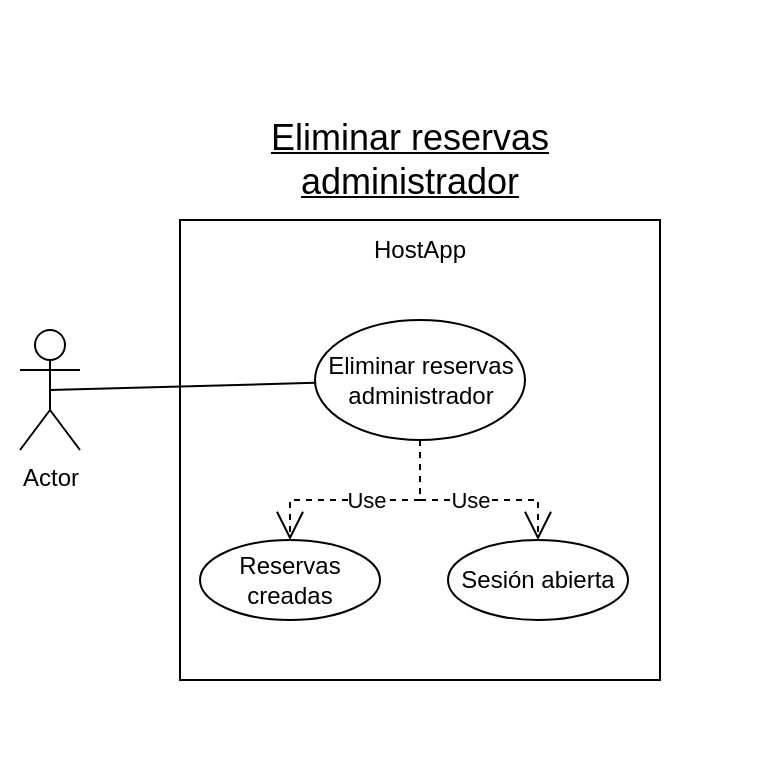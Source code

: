 <mxfile version="21.3.0" type="device">
  <diagram name="Página-1" id="Zw9kJd7RxNHNiJt8LdYq">
    <mxGraphModel dx="954" dy="527" grid="1" gridSize="10" guides="1" tooltips="1" connect="1" arrows="1" fold="1" page="1" pageScale="1" pageWidth="827" pageHeight="1169" math="0" shadow="0">
      <root>
        <mxCell id="0" />
        <mxCell id="1" parent="0" />
        <mxCell id="l7xRKMgASYydZYV0aW_U-7" value="" style="whiteSpace=wrap;html=1;aspect=fixed;strokeWidth=0;strokeColor=none;" vertex="1" parent="1">
          <mxGeometry x="190" y="10" width="390" height="390" as="geometry" />
        </mxCell>
        <mxCell id="l7xRKMgASYydZYV0aW_U-1" value="Actor" style="shape=umlActor;verticalLabelPosition=bottom;verticalAlign=top;html=1;outlineConnect=0;" vertex="1" parent="1">
          <mxGeometry x="200" y="175" width="30" height="60" as="geometry" />
        </mxCell>
        <mxCell id="l7xRKMgASYydZYV0aW_U-2" value="" style="rounded=0;whiteSpace=wrap;html=1;" vertex="1" parent="1">
          <mxGeometry x="280" y="120" width="240" height="230" as="geometry" />
        </mxCell>
        <mxCell id="l7xRKMgASYydZYV0aW_U-3" value="HostApp" style="text;html=1;strokeColor=none;fillColor=none;align=center;verticalAlign=middle;whiteSpace=wrap;rounded=0;" vertex="1" parent="1">
          <mxGeometry x="370" y="120" width="60" height="30" as="geometry" />
        </mxCell>
        <mxCell id="l7xRKMgASYydZYV0aW_U-4" value="Eliminar reservas administrador" style="ellipse;whiteSpace=wrap;html=1;" vertex="1" parent="1">
          <mxGeometry x="347.5" y="170" width="105" height="60" as="geometry" />
        </mxCell>
        <mxCell id="l7xRKMgASYydZYV0aW_U-5" value="" style="endArrow=none;html=1;rounded=0;exitX=0.5;exitY=0.5;exitDx=0;exitDy=0;exitPerimeter=0;" edge="1" parent="1" source="l7xRKMgASYydZYV0aW_U-1" target="l7xRKMgASYydZYV0aW_U-4">
          <mxGeometry width="50" height="50" relative="1" as="geometry">
            <mxPoint x="390" y="30" as="sourcePoint" />
            <mxPoint x="440" y="-20" as="targetPoint" />
          </mxGeometry>
        </mxCell>
        <mxCell id="l7xRKMgASYydZYV0aW_U-6" value="&lt;font style=&quot;font-size: 18px;&quot;&gt;&lt;u&gt;Eliminar reservas administrador&lt;/u&gt;&lt;/font&gt;" style="text;html=1;strokeColor=none;fillColor=none;align=center;verticalAlign=middle;whiteSpace=wrap;rounded=0;" vertex="1" parent="1">
          <mxGeometry x="280" y="70" width="230" height="40" as="geometry" />
        </mxCell>
        <mxCell id="l7xRKMgASYydZYV0aW_U-8" value="Reservas creadas" style="ellipse;whiteSpace=wrap;html=1;" vertex="1" parent="1">
          <mxGeometry x="290" y="280" width="90" height="40" as="geometry" />
        </mxCell>
        <mxCell id="l7xRKMgASYydZYV0aW_U-10" value="Sesión abierta" style="ellipse;whiteSpace=wrap;html=1;" vertex="1" parent="1">
          <mxGeometry x="414" y="280" width="90" height="40" as="geometry" />
        </mxCell>
        <mxCell id="l7xRKMgASYydZYV0aW_U-11" value="Use" style="endArrow=open;endSize=12;dashed=1;html=1;rounded=0;exitX=0.5;exitY=1;exitDx=0;exitDy=0;entryX=0.5;entryY=0;entryDx=0;entryDy=0;" edge="1" parent="1" source="l7xRKMgASYydZYV0aW_U-4" target="l7xRKMgASYydZYV0aW_U-8">
          <mxGeometry width="160" relative="1" as="geometry">
            <mxPoint x="330" y="250" as="sourcePoint" />
            <mxPoint x="490" y="250" as="targetPoint" />
            <Array as="points">
              <mxPoint x="400" y="260" />
              <mxPoint x="335" y="260" />
            </Array>
          </mxGeometry>
        </mxCell>
        <mxCell id="l7xRKMgASYydZYV0aW_U-12" value="Use" style="endArrow=open;endSize=12;dashed=1;html=1;rounded=0;entryX=0.5;entryY=0;entryDx=0;entryDy=0;" edge="1" parent="1" target="l7xRKMgASYydZYV0aW_U-10">
          <mxGeometry width="160" relative="1" as="geometry">
            <mxPoint x="400" y="230" as="sourcePoint" />
            <mxPoint x="345" y="290" as="targetPoint" />
            <Array as="points">
              <mxPoint x="400" y="260" />
              <mxPoint x="459" y="260" />
            </Array>
          </mxGeometry>
        </mxCell>
      </root>
    </mxGraphModel>
  </diagram>
</mxfile>
